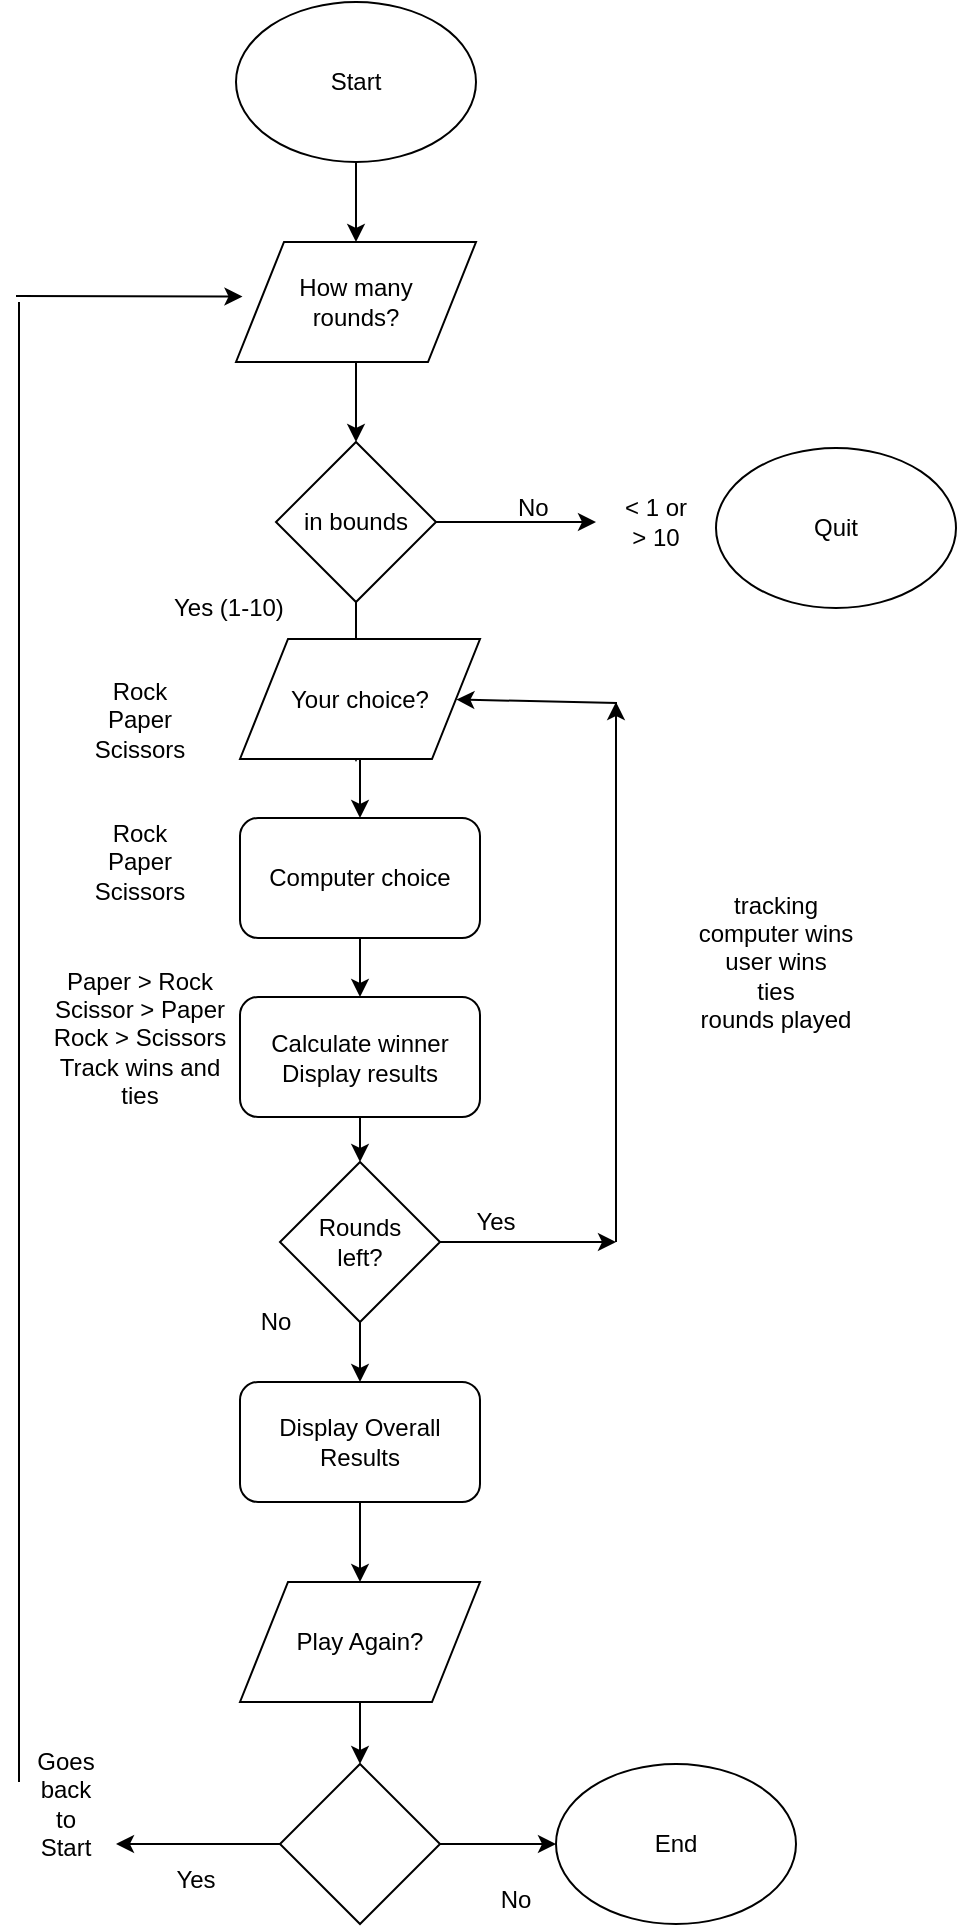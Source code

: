 <mxfile version="10.6.6" type="github"><diagram id="Knz8AfXZq9YWeLbTl3bH" name="Page-1"><mxGraphModel dx="1991" dy="1067" grid="1" gridSize="10" guides="1" tooltips="1" connect="1" arrows="1" fold="1" page="1" pageScale="1" pageWidth="850" pageHeight="1100" math="0" shadow="0"><root><mxCell id="0"/><mxCell id="1" parent="0"/><mxCell id="SlcjoPGWxtMhEIijYWI7-9" value="" style="edgeStyle=orthogonalEdgeStyle;rounded=0;orthogonalLoop=1;jettySize=auto;html=1;" edge="1" parent="1" source="SlcjoPGWxtMhEIijYWI7-1" target="SlcjoPGWxtMhEIijYWI7-2"><mxGeometry relative="1" as="geometry"/></mxCell><mxCell id="SlcjoPGWxtMhEIijYWI7-1" value="Start" style="ellipse;whiteSpace=wrap;html=1;" vertex="1" parent="1"><mxGeometry x="250" y="40" width="120" height="80" as="geometry"/></mxCell><mxCell id="SlcjoPGWxtMhEIijYWI7-10" value="" style="edgeStyle=orthogonalEdgeStyle;rounded=0;orthogonalLoop=1;jettySize=auto;html=1;" edge="1" parent="1" source="SlcjoPGWxtMhEIijYWI7-2" target="SlcjoPGWxtMhEIijYWI7-3"><mxGeometry relative="1" as="geometry"/></mxCell><mxCell id="SlcjoPGWxtMhEIijYWI7-2" value="How many &lt;br&gt;rounds?" style="shape=parallelogram;perimeter=parallelogramPerimeter;whiteSpace=wrap;html=1;" vertex="1" parent="1"><mxGeometry x="250" y="160" width="120" height="60" as="geometry"/></mxCell><mxCell id="SlcjoPGWxtMhEIijYWI7-12" value="" style="edgeStyle=orthogonalEdgeStyle;rounded=0;orthogonalLoop=1;jettySize=auto;html=1;" edge="1" parent="1" source="SlcjoPGWxtMhEIijYWI7-3"><mxGeometry relative="1" as="geometry"><mxPoint x="430" y="300" as="targetPoint"/></mxGeometry></mxCell><mxCell id="SlcjoPGWxtMhEIijYWI7-70" value="" style="edgeStyle=orthogonalEdgeStyle;rounded=0;orthogonalLoop=1;jettySize=auto;html=1;" edge="1" parent="1" source="SlcjoPGWxtMhEIijYWI7-3"><mxGeometry relative="1" as="geometry"><mxPoint x="310" y="420" as="targetPoint"/></mxGeometry></mxCell><mxCell id="SlcjoPGWxtMhEIijYWI7-3" value="in bounds" style="rhombus;whiteSpace=wrap;html=1;" vertex="1" parent="1"><mxGeometry x="270" y="260" width="80" height="80" as="geometry"/></mxCell><mxCell id="SlcjoPGWxtMhEIijYWI7-21" value="" style="edgeStyle=orthogonalEdgeStyle;rounded=0;orthogonalLoop=1;jettySize=auto;html=1;" edge="1" parent="1" source="SlcjoPGWxtMhEIijYWI7-4" target="SlcjoPGWxtMhEIijYWI7-5"><mxGeometry relative="1" as="geometry"/></mxCell><mxCell id="SlcjoPGWxtMhEIijYWI7-4" value="Your choice?" style="shape=parallelogram;perimeter=parallelogramPerimeter;whiteSpace=wrap;html=1;" vertex="1" parent="1"><mxGeometry x="252" y="358.5" width="120" height="60" as="geometry"/></mxCell><mxCell id="SlcjoPGWxtMhEIijYWI7-23" value="" style="edgeStyle=orthogonalEdgeStyle;rounded=0;orthogonalLoop=1;jettySize=auto;html=1;" edge="1" parent="1" source="SlcjoPGWxtMhEIijYWI7-5" target="SlcjoPGWxtMhEIijYWI7-6"><mxGeometry relative="1" as="geometry"/></mxCell><mxCell id="SlcjoPGWxtMhEIijYWI7-5" value="Computer choice" style="rounded=1;whiteSpace=wrap;html=1;" vertex="1" parent="1"><mxGeometry x="252" y="448" width="120" height="60" as="geometry"/></mxCell><mxCell id="SlcjoPGWxtMhEIijYWI7-48" value="" style="edgeStyle=orthogonalEdgeStyle;rounded=0;orthogonalLoop=1;jettySize=auto;html=1;" edge="1" parent="1" source="SlcjoPGWxtMhEIijYWI7-6" target="SlcjoPGWxtMhEIijYWI7-47"><mxGeometry relative="1" as="geometry"/></mxCell><mxCell id="SlcjoPGWxtMhEIijYWI7-6" value="Calculate winner&lt;br&gt;Display results&lt;br&gt;" style="rounded=1;whiteSpace=wrap;html=1;" vertex="1" parent="1"><mxGeometry x="252" y="537.5" width="120" height="60" as="geometry"/></mxCell><mxCell id="SlcjoPGWxtMhEIijYWI7-13" value="Rock&lt;br&gt;Paper&lt;br&gt;Scissors&lt;br&gt;" style="text;html=1;strokeColor=none;fillColor=none;align=center;verticalAlign=middle;whiteSpace=wrap;rounded=0;" vertex="1" parent="1"><mxGeometry x="182" y="388.5" width="40" height="20" as="geometry"/></mxCell><mxCell id="SlcjoPGWxtMhEIijYWI7-15" value="tracking&lt;br&gt;computer wins&lt;br&gt;user wins&lt;br&gt;ties&lt;br&gt;rounds played&lt;br&gt;" style="text;html=1;strokeColor=none;fillColor=none;align=center;verticalAlign=middle;whiteSpace=wrap;rounded=0;" vertex="1" parent="1"><mxGeometry x="450" y="510" width="140" height="20" as="geometry"/></mxCell><mxCell id="SlcjoPGWxtMhEIijYWI7-16" value="&amp;lt; 1 or &amp;gt; 10" style="text;html=1;strokeColor=none;fillColor=none;align=center;verticalAlign=middle;whiteSpace=wrap;rounded=0;" vertex="1" parent="1"><mxGeometry x="440" y="290" width="40" height="20" as="geometry"/></mxCell><mxCell id="SlcjoPGWxtMhEIijYWI7-17" value="Paper &amp;gt; Rock&lt;br&gt;Scissor &amp;gt; Paper&lt;br&gt;Rock &amp;gt; Scissors&lt;br&gt;Track wins and ties&lt;br&gt;" style="text;html=1;strokeColor=none;fillColor=none;align=center;verticalAlign=middle;whiteSpace=wrap;rounded=0;" vertex="1" parent="1"><mxGeometry x="154" y="547.5" width="96" height="20" as="geometry"/></mxCell><mxCell id="SlcjoPGWxtMhEIijYWI7-18" value="No" style="text;html=1;resizable=0;points=[];autosize=1;align=left;verticalAlign=top;spacingTop=-4;" vertex="1" parent="1"><mxGeometry x="389" y="283" width="30" height="20" as="geometry"/></mxCell><mxCell id="SlcjoPGWxtMhEIijYWI7-19" value="Goes back to Start" style="text;html=1;strokeColor=none;fillColor=none;align=center;verticalAlign=middle;whiteSpace=wrap;rounded=0;" vertex="1" parent="1"><mxGeometry x="145" y="930.5" width="40" height="20" as="geometry"/></mxCell><mxCell id="SlcjoPGWxtMhEIijYWI7-20" value="Yes (1-10)" style="text;html=1;resizable=0;points=[];autosize=1;align=left;verticalAlign=top;spacingTop=-4;" vertex="1" parent="1"><mxGeometry x="217" y="333" width="70" height="20" as="geometry"/></mxCell><mxCell id="SlcjoPGWxtMhEIijYWI7-22" value="Quit" style="ellipse;whiteSpace=wrap;html=1;" vertex="1" parent="1"><mxGeometry x="490" y="263" width="120" height="80" as="geometry"/></mxCell><mxCell id="SlcjoPGWxtMhEIijYWI7-30" value="" style="edgeStyle=orthogonalEdgeStyle;rounded=0;orthogonalLoop=1;jettySize=auto;html=1;" edge="1" parent="1" source="SlcjoPGWxtMhEIijYWI7-28" target="SlcjoPGWxtMhEIijYWI7-29"><mxGeometry relative="1" as="geometry"/></mxCell><mxCell id="SlcjoPGWxtMhEIijYWI7-28" value="Play Again?" style="shape=parallelogram;perimeter=parallelogramPerimeter;whiteSpace=wrap;html=1;" vertex="1" parent="1"><mxGeometry x="252" y="830" width="120" height="60" as="geometry"/></mxCell><mxCell id="SlcjoPGWxtMhEIijYWI7-32" value="" style="edgeStyle=orthogonalEdgeStyle;rounded=0;orthogonalLoop=1;jettySize=auto;html=1;" edge="1" parent="1" source="SlcjoPGWxtMhEIijYWI7-29" target="SlcjoPGWxtMhEIijYWI7-31"><mxGeometry relative="1" as="geometry"/></mxCell><mxCell id="SlcjoPGWxtMhEIijYWI7-35" value="" style="edgeStyle=orthogonalEdgeStyle;rounded=0;orthogonalLoop=1;jettySize=auto;html=1;" edge="1" parent="1" source="SlcjoPGWxtMhEIijYWI7-29"><mxGeometry relative="1" as="geometry"><mxPoint x="190" y="961" as="targetPoint"/></mxGeometry></mxCell><mxCell id="SlcjoPGWxtMhEIijYWI7-29" value="" style="rhombus;whiteSpace=wrap;html=1;" vertex="1" parent="1"><mxGeometry x="272" y="921" width="80" height="80" as="geometry"/></mxCell><mxCell id="SlcjoPGWxtMhEIijYWI7-31" value="End" style="ellipse;whiteSpace=wrap;html=1;" vertex="1" parent="1"><mxGeometry x="410" y="921" width="120" height="80" as="geometry"/></mxCell><mxCell id="SlcjoPGWxtMhEIijYWI7-33" value="Yes" style="text;html=1;strokeColor=none;fillColor=none;align=center;verticalAlign=middle;whiteSpace=wrap;rounded=0;" vertex="1" parent="1"><mxGeometry x="210" y="969" width="40" height="20" as="geometry"/></mxCell><mxCell id="SlcjoPGWxtMhEIijYWI7-38" value="No" style="text;html=1;strokeColor=none;fillColor=none;align=center;verticalAlign=middle;whiteSpace=wrap;rounded=0;" vertex="1" parent="1"><mxGeometry x="370" y="979" width="40" height="20" as="geometry"/></mxCell><mxCell id="SlcjoPGWxtMhEIijYWI7-44" value="" style="endArrow=none;html=1;" edge="1" parent="1"><mxGeometry width="50" height="50" relative="1" as="geometry"><mxPoint x="141.5" y="930" as="sourcePoint"/><mxPoint x="141.5" y="190" as="targetPoint"/><Array as="points"><mxPoint x="141.5" y="840"/></Array></mxGeometry></mxCell><mxCell id="SlcjoPGWxtMhEIijYWI7-45" value="" style="endArrow=classic;html=1;entryX=0.027;entryY=0.455;entryDx=0;entryDy=0;entryPerimeter=0;" edge="1" parent="1" target="SlcjoPGWxtMhEIijYWI7-2"><mxGeometry width="50" height="50" relative="1" as="geometry"><mxPoint x="140" y="187" as="sourcePoint"/><mxPoint x="180" y="1040" as="targetPoint"/></mxGeometry></mxCell><mxCell id="SlcjoPGWxtMhEIijYWI7-65" value="" style="edgeStyle=orthogonalEdgeStyle;rounded=0;orthogonalLoop=1;jettySize=auto;html=1;" edge="1" parent="1" source="SlcjoPGWxtMhEIijYWI7-47" target="SlcjoPGWxtMhEIijYWI7-64"><mxGeometry relative="1" as="geometry"/></mxCell><mxCell id="SlcjoPGWxtMhEIijYWI7-47" value="Rounds&lt;br&gt;left?&lt;br&gt;" style="rhombus;whiteSpace=wrap;html=1;" vertex="1" parent="1"><mxGeometry x="272" y="620" width="80" height="80" as="geometry"/></mxCell><mxCell id="SlcjoPGWxtMhEIijYWI7-50" value="Yes" style="text;html=1;strokeColor=none;fillColor=none;align=center;verticalAlign=middle;whiteSpace=wrap;rounded=0;" vertex="1" parent="1"><mxGeometry x="360" y="640" width="40" height="20" as="geometry"/></mxCell><mxCell id="SlcjoPGWxtMhEIijYWI7-51" value="No" style="text;html=1;strokeColor=none;fillColor=none;align=center;verticalAlign=middle;whiteSpace=wrap;rounded=0;" vertex="1" parent="1"><mxGeometry x="250" y="690" width="40" height="20" as="geometry"/></mxCell><mxCell id="SlcjoPGWxtMhEIijYWI7-52" value="" style="endArrow=classic;html=1;exitX=1;exitY=0.5;exitDx=0;exitDy=0;" edge="1" parent="1" source="SlcjoPGWxtMhEIijYWI7-47"><mxGeometry width="50" height="50" relative="1" as="geometry"><mxPoint x="450" y="685.121" as="sourcePoint"/><mxPoint x="440" y="660" as="targetPoint"/></mxGeometry></mxCell><mxCell id="SlcjoPGWxtMhEIijYWI7-53" value="" style="endArrow=classic;html=1;" edge="1" parent="1"><mxGeometry width="50" height="50" relative="1" as="geometry"><mxPoint x="440" y="660" as="sourcePoint"/><mxPoint x="440" y="390" as="targetPoint"/></mxGeometry></mxCell><mxCell id="SlcjoPGWxtMhEIijYWI7-58" value="" style="endArrow=classic;html=1;entryX=1;entryY=0.5;entryDx=0;entryDy=0;" edge="1" parent="1"><mxGeometry width="50" height="50" relative="1" as="geometry"><mxPoint x="440.5" y="390.5" as="sourcePoint"/><mxPoint x="360.19" y="388.741" as="targetPoint"/></mxGeometry></mxCell><mxCell id="SlcjoPGWxtMhEIijYWI7-62" value="Rock&lt;br&gt;Paper&lt;br&gt;Scissors&lt;br&gt;" style="text;html=1;strokeColor=none;fillColor=none;align=center;verticalAlign=middle;whiteSpace=wrap;rounded=0;" vertex="1" parent="1"><mxGeometry x="182" y="460" width="40" height="20" as="geometry"/></mxCell><mxCell id="SlcjoPGWxtMhEIijYWI7-66" value="" style="edgeStyle=orthogonalEdgeStyle;rounded=0;orthogonalLoop=1;jettySize=auto;html=1;" edge="1" parent="1" source="SlcjoPGWxtMhEIijYWI7-64" target="SlcjoPGWxtMhEIijYWI7-28"><mxGeometry relative="1" as="geometry"/></mxCell><mxCell id="SlcjoPGWxtMhEIijYWI7-64" value="Display Overall&lt;br&gt;Results&lt;br&gt;" style="rounded=1;whiteSpace=wrap;html=1;" vertex="1" parent="1"><mxGeometry x="252" y="730" width="120" height="60" as="geometry"/></mxCell></root></mxGraphModel></diagram></mxfile>